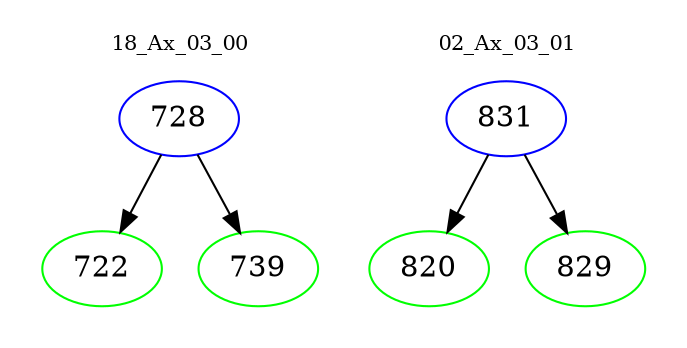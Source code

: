 digraph{
subgraph cluster_0 {
color = white
label = "18_Ax_03_00";
fontsize=10;
T0_728 [label="728", color="blue"]
T0_728 -> T0_722 [color="black"]
T0_722 [label="722", color="green"]
T0_728 -> T0_739 [color="black"]
T0_739 [label="739", color="green"]
}
subgraph cluster_1 {
color = white
label = "02_Ax_03_01";
fontsize=10;
T1_831 [label="831", color="blue"]
T1_831 -> T1_820 [color="black"]
T1_820 [label="820", color="green"]
T1_831 -> T1_829 [color="black"]
T1_829 [label="829", color="green"]
}
}
